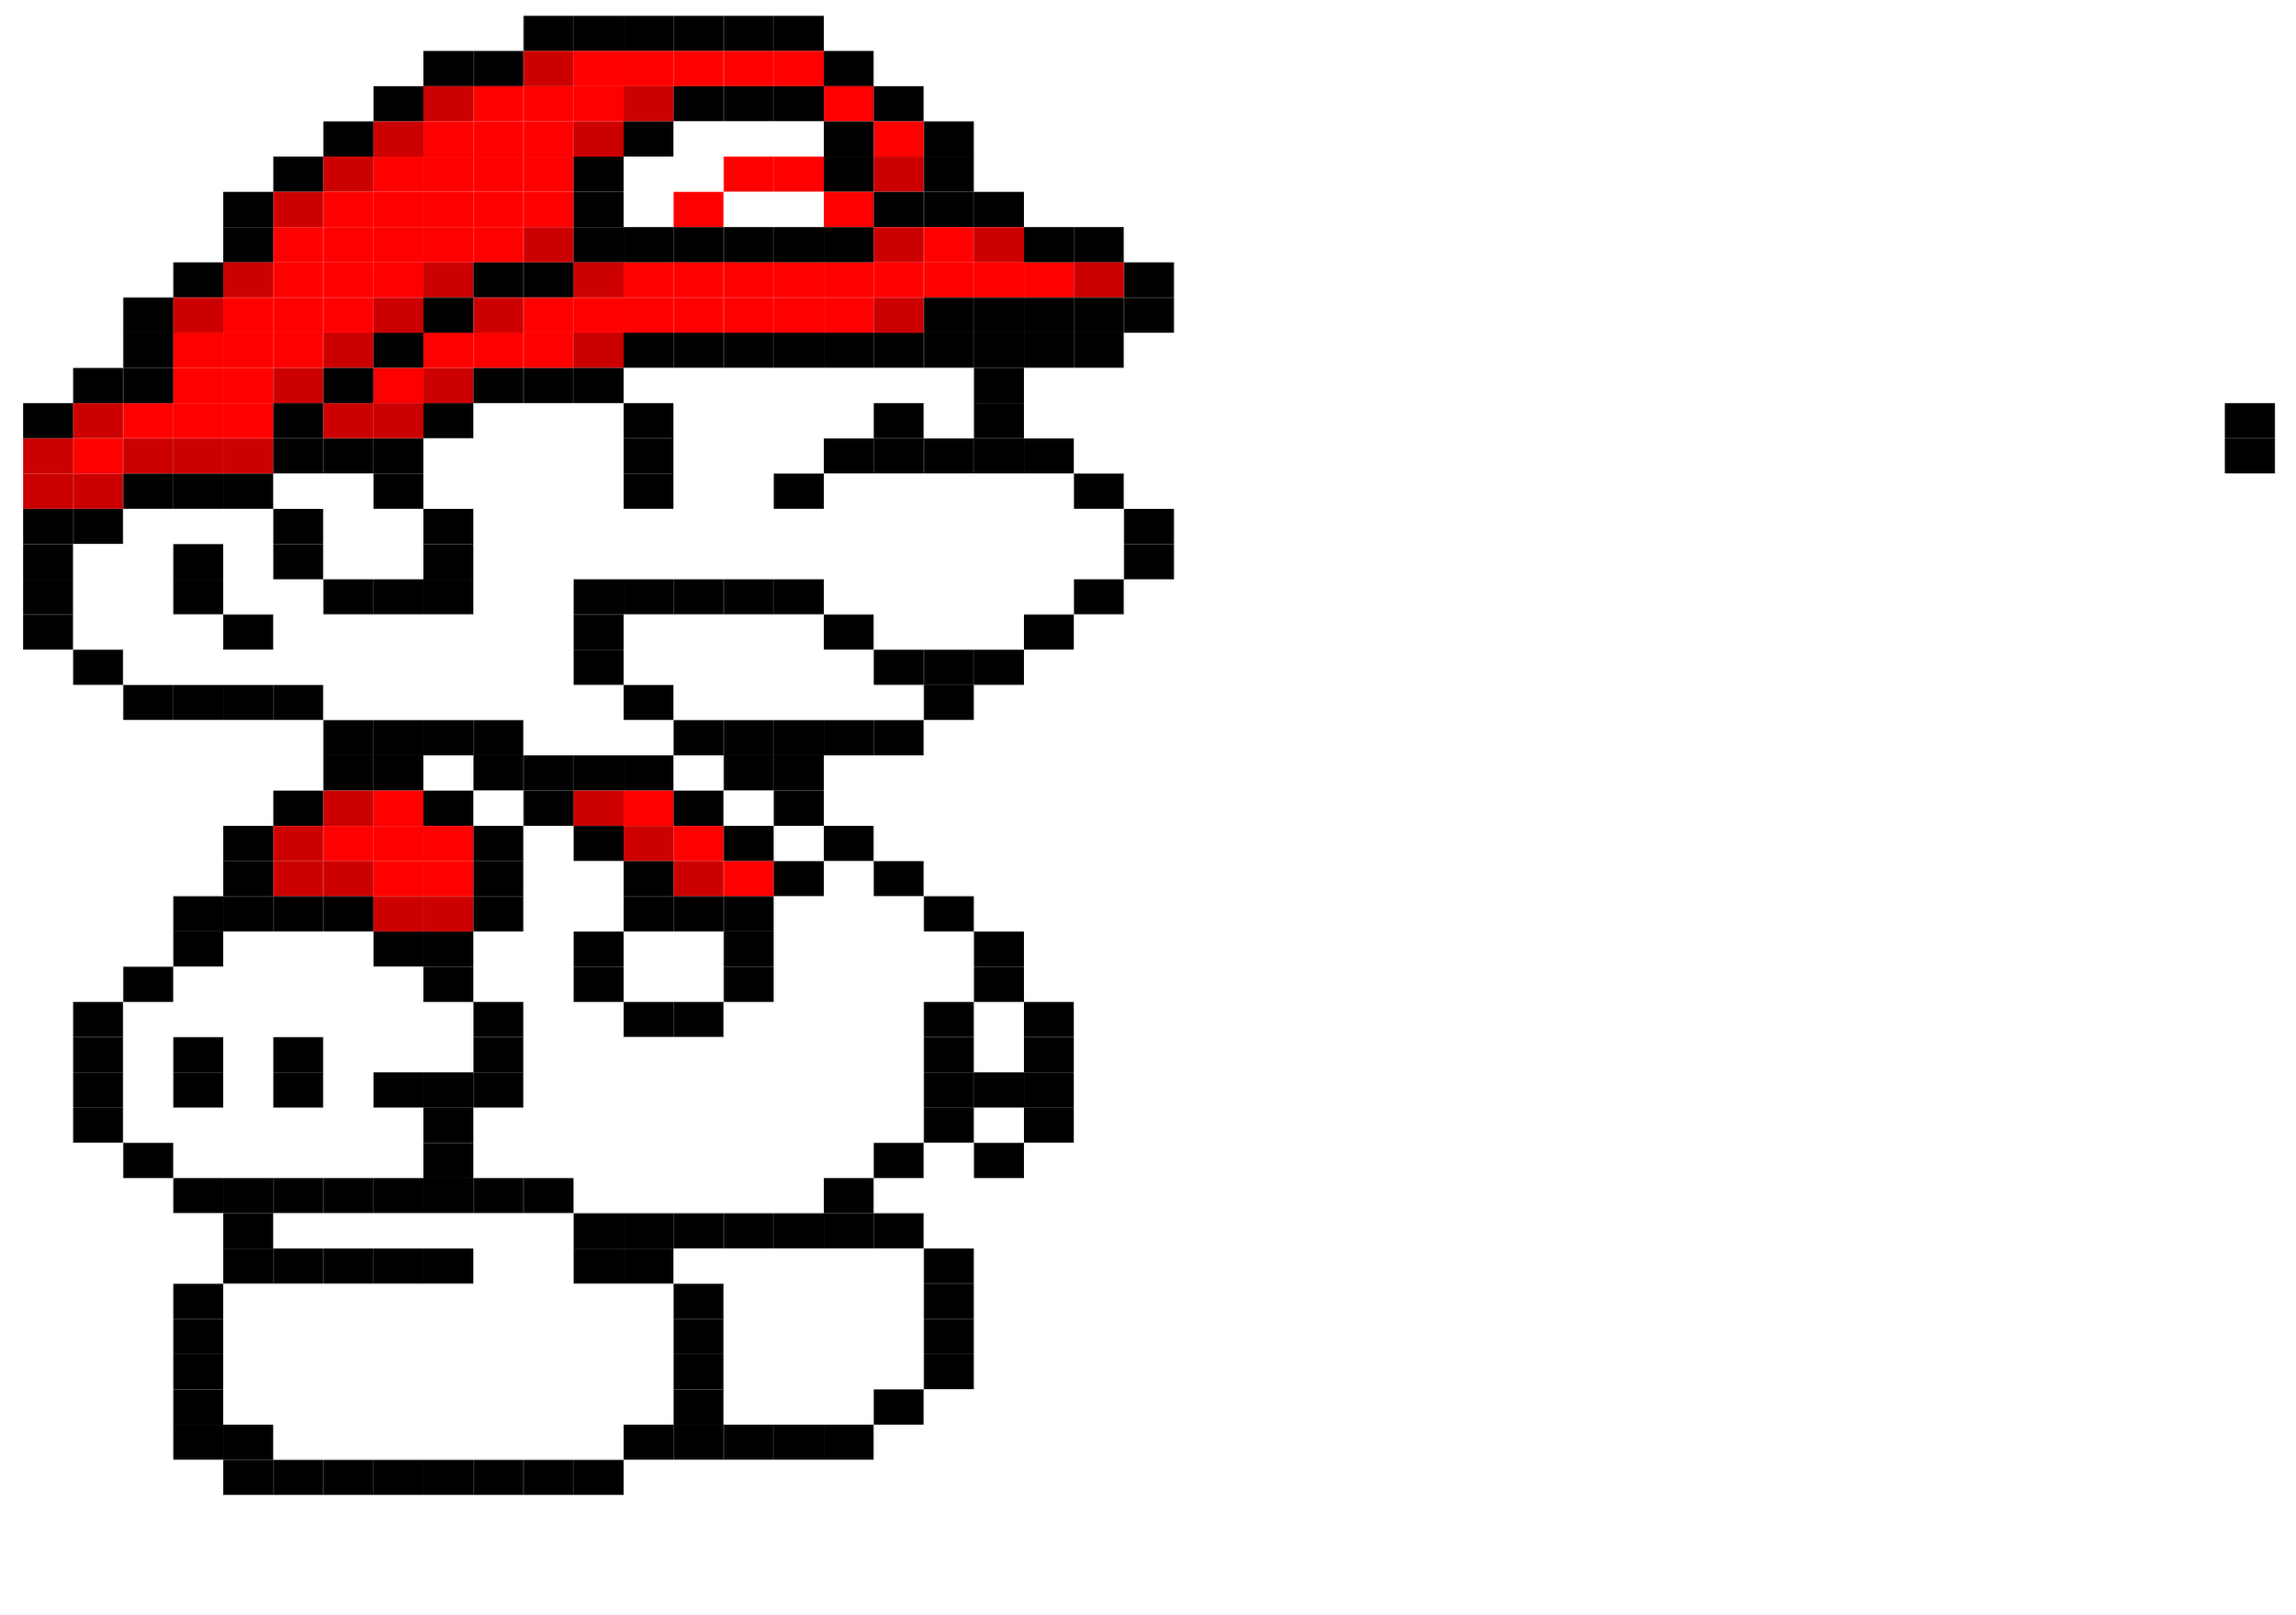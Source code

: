 digraph D {
 node [shape=plaintext]
 some_node [
 label=<
 <table ALIGN="CENTER" border="0" cellborder="0" cellspacing="0">

<tr>
<td bgcolor="white">     </td><td bgcolor="white">     </td><td bgcolor="white">     </td><td bgcolor="white">     </td><td bgcolor="white">     </td><td bgcolor="white">     </td><td bgcolor="white">     </td><td bgcolor="white">     </td><td bgcolor="white">     </td><td bgcolor="white">     </td><td bgcolor="#000000">     </td><td bgcolor="#000000">     </td><td bgcolor="#000000">     </td><td bgcolor="#000000">     </td><td bgcolor="#000000">     </td><td bgcolor="#000000">     </td><td bgcolor="white">     </td><td bgcolor="white">     </td><td bgcolor="white">     </td><td bgcolor="white">     </td><td bgcolor="white">     </td><td bgcolor="white">     </td><td bgcolor="white">     </td><td bgcolor="white">     </td><td bgcolor="white">     </td><td bgcolor="white">     </td><td bgcolor="white">     </td><td bgcolor="white">     </td><td bgcolor="white">     </td><td bgcolor="white">     </td><td bgcolor="white">     </td><td bgcolor="white">     </td><td bgcolor="white">     </td><td bgcolor="white">     </td><td bgcolor="white">     </td><td bgcolor="white">     </td><td bgcolor="white">     </td><td bgcolor="white">     </td><td bgcolor="white">     </td><td bgcolor="white">     </td><td bgcolor="white">     </td><td bgcolor="white">     </td><td bgcolor="white">     </td><td bgcolor="white">     </td><td bgcolor="white">     </td></tr>
<tr>
<td bgcolor="white">     </td><td bgcolor="white">     </td><td bgcolor="white">     </td><td bgcolor="white">     </td><td bgcolor="white">     </td><td bgcolor="white">     </td><td bgcolor="white">     </td><td bgcolor="white">     </td><td bgcolor="#000000">     </td><td bgcolor="#000000">     </td><td bgcolor="#CC0000">     </td><td bgcolor="#FF0000">     </td><td bgcolor="#FF0000">     </td><td bgcolor="#FF0000">     </td><td bgcolor="#FF0000">     </td><td bgcolor="#FF0000">     </td><td bgcolor="#000000">     </td><td bgcolor="white">     </td><td bgcolor="white">     </td><td bgcolor="white">     </td><td bgcolor="white">     </td><td bgcolor="white">     </td><td bgcolor="white">     </td><td bgcolor="white">     </td><td bgcolor="white">     </td><td bgcolor="white">     </td><td bgcolor="white">     </td><td bgcolor="white">     </td><td bgcolor="white">     </td><td bgcolor="white">     </td><td bgcolor="white">     </td><td bgcolor="white">     </td><td bgcolor="white">     </td><td bgcolor="white">     </td><td bgcolor="white">     </td><td bgcolor="white">     </td><td bgcolor="white">     </td><td bgcolor="white">     </td><td bgcolor="white">     </td><td bgcolor="white">     </td><td bgcolor="white">     </td><td bgcolor="white">     </td><td bgcolor="white">     </td><td bgcolor="white">     </td><td bgcolor="white">     </td></tr>
<tr>
<td bgcolor="white">     </td><td bgcolor="white">     </td><td bgcolor="white">     </td><td bgcolor="white">     </td><td bgcolor="white">     </td><td bgcolor="white">     </td><td bgcolor="white">     </td><td bgcolor="#000000">     </td><td bgcolor="#CC0000">     </td><td bgcolor="#FF0000">     </td><td bgcolor="#FF0000">     </td><td bgcolor="#FF0000">     </td><td bgcolor="#CC0000">     </td><td bgcolor="#000000">     </td><td bgcolor="#000000">     </td><td bgcolor="#000000">     </td><td bgcolor="#FF0000">     </td><td bgcolor="#000000">     </td><td bgcolor="white">     </td><td bgcolor="white">     </td><td bgcolor="white">     </td><td bgcolor="white">     </td><td bgcolor="white">     </td><td bgcolor="white">     </td><td bgcolor="white">     </td><td bgcolor="white">     </td><td bgcolor="white">     </td><td bgcolor="white">     </td><td bgcolor="white">     </td><td bgcolor="white">     </td><td bgcolor="white">     </td><td bgcolor="white">     </td><td bgcolor="white">     </td><td bgcolor="white">     </td><td bgcolor="white">     </td><td bgcolor="white">     </td><td bgcolor="white">     </td><td bgcolor="white">     </td><td bgcolor="white">     </td><td bgcolor="white">     </td><td bgcolor="white">     </td><td bgcolor="white">     </td><td bgcolor="white">     </td><td bgcolor="white">     </td><td bgcolor="white">     </td></tr>
<tr>
<td bgcolor="white">     </td><td bgcolor="white">     </td><td bgcolor="white">     </td><td bgcolor="white">     </td><td bgcolor="white">     </td><td bgcolor="white">     </td><td bgcolor="#000000">     </td><td bgcolor="#CC0000">     </td><td bgcolor="#FF0000">     </td><td bgcolor="#FF0000">     </td><td bgcolor="#FF0000">     </td><td bgcolor="#CC0000">     </td><td bgcolor="#000000">     </td><td bgcolor="white">     </td><td bgcolor="white">     </td><td bgcolor="white">     </td><td bgcolor="#000000">     </td><td bgcolor="#FF0000">     </td><td bgcolor="#000000">     </td><td bgcolor="white">     </td><td bgcolor="white">     </td><td bgcolor="white">     </td><td bgcolor="white">     </td><td bgcolor="white">     </td><td bgcolor="white">     </td><td bgcolor="white">     </td><td bgcolor="white">     </td><td bgcolor="white">     </td><td bgcolor="white">     </td><td bgcolor="white">     </td><td bgcolor="white">     </td><td bgcolor="white">     </td><td bgcolor="white">     </td><td bgcolor="white">     </td><td bgcolor="white">     </td><td bgcolor="white">     </td><td bgcolor="white">     </td><td bgcolor="white">     </td><td bgcolor="white">     </td><td bgcolor="white">     </td><td bgcolor="white">     </td><td bgcolor="white">     </td><td bgcolor="white">     </td><td bgcolor="white">     </td><td bgcolor="white">     </td></tr>
<tr>
<td bgcolor="white">     </td><td bgcolor="white">     </td><td bgcolor="white">     </td><td bgcolor="white">     </td><td bgcolor="white">     </td><td bgcolor="#000000">     </td><td bgcolor="#CC0000">     </td><td bgcolor="#FF0000">     </td><td bgcolor="#FF0000">     </td><td bgcolor="#FF0000">     </td><td bgcolor="#FF0000">     </td><td bgcolor="#000000">     </td><td bgcolor="white">     </td><td bgcolor="white">     </td><td bgcolor="#FF0000">     </td><td bgcolor="#FF0000">     </td><td bgcolor="#000000">     </td><td bgcolor="#CC0000">     </td><td bgcolor="#000000">     </td><td bgcolor="white">     </td><td bgcolor="white">     </td><td bgcolor="white">     </td><td bgcolor="white">     </td><td bgcolor="white">     </td><td bgcolor="white">     </td><td bgcolor="white">     </td><td bgcolor="white">     </td><td bgcolor="white">     </td><td bgcolor="white">     </td><td bgcolor="white">     </td><td bgcolor="white">     </td><td bgcolor="white">     </td><td bgcolor="white">     </td><td bgcolor="white">     </td><td bgcolor="white">     </td><td bgcolor="white">     </td><td bgcolor="white">     </td><td bgcolor="white">     </td><td bgcolor="white">     </td><td bgcolor="white">     </td><td bgcolor="white">     </td><td bgcolor="white">     </td><td bgcolor="white">     </td><td bgcolor="white">     </td><td bgcolor="white">     </td></tr>
<tr>
<td bgcolor="white">     </td><td bgcolor="white">     </td><td bgcolor="white">     </td><td bgcolor="white">     </td><td bgcolor="#000000">     </td><td bgcolor="#CC0000">     </td><td bgcolor="#FF0000">     </td><td bgcolor="#FF0000">     </td><td bgcolor="#FF0000">     </td><td bgcolor="#FF0000">     </td><td bgcolor="#FF0000">     </td><td bgcolor="#000000">     </td><td bgcolor="white">     </td><td bgcolor="#FF0000">     </td><td bgcolor="white">     </td><td bgcolor="white">     </td><td bgcolor="#FF0000">     </td><td bgcolor="#000000">     </td><td bgcolor="#000000">     </td><td bgcolor="#000000">     </td><td bgcolor="white">     </td><td bgcolor="white">     </td><td bgcolor="white">     </td><td bgcolor="white">     </td><td bgcolor="white">     </td><td bgcolor="white">     </td><td bgcolor="white">     </td><td bgcolor="white">     </td><td bgcolor="white">     </td><td bgcolor="white">     </td><td bgcolor="white">     </td><td bgcolor="white">     </td><td bgcolor="white">     </td><td bgcolor="white">     </td><td bgcolor="white">     </td><td bgcolor="white">     </td><td bgcolor="white">     </td><td bgcolor="white">     </td><td bgcolor="white">     </td><td bgcolor="white">     </td><td bgcolor="white">     </td><td bgcolor="white">     </td><td bgcolor="white">     </td><td bgcolor="white">     </td><td bgcolor="white">     </td></tr>
<tr>
<td bgcolor="white">     </td><td bgcolor="white">     </td><td bgcolor="white">     </td><td bgcolor="white">     </td><td bgcolor="#000000">     </td><td bgcolor="#FF0000">     </td><td bgcolor="#FF0000">     </td><td bgcolor="#FF0000">     </td><td bgcolor="#FF0000">     </td><td bgcolor="#FF0000">     </td><td bgcolor="#CC0000">     </td><td bgcolor="#000000">     </td><td bgcolor="#000000">     </td><td bgcolor="#000000">     </td><td bgcolor="#000000">     </td><td bgcolor="#000000">     </td><td bgcolor="#000000">     </td><td bgcolor="#CC0000">     </td><td bgcolor="#FF0000">     </td><td bgcolor="#CC0000">     </td><td bgcolor="#000000">     </td><td bgcolor="#000000">     </td><td bgcolor="white">     </td><td bgcolor="white">     </td><td bgcolor="white">     </td><td bgcolor="white">     </td><td bgcolor="white">     </td><td bgcolor="white">     </td><td bgcolor="white">     </td><td bgcolor="white">     </td><td bgcolor="white">     </td><td bgcolor="white">     </td><td bgcolor="white">     </td><td bgcolor="white">     </td><td bgcolor="white">     </td><td bgcolor="white">     </td><td bgcolor="white">     </td><td bgcolor="white">     </td><td bgcolor="white">     </td><td bgcolor="white">     </td><td bgcolor="white">     </td><td bgcolor="white">     </td><td bgcolor="white">     </td><td bgcolor="white">     </td><td bgcolor="white">     </td></tr>
<tr>
<td bgcolor="white">     </td><td bgcolor="white">     </td><td bgcolor="white">     </td><td bgcolor="#000000">     </td><td bgcolor="#CC0000">     </td><td bgcolor="#FF0000">     </td><td bgcolor="#FF0000">     </td><td bgcolor="#FF0000">     </td><td bgcolor="#CC0000">     </td><td bgcolor="#000000">     </td><td bgcolor="#000000">     </td><td bgcolor="#CC0000">     </td><td bgcolor="#FF0000">     </td><td bgcolor="#FF0000">     </td><td bgcolor="#FF0000">     </td><td bgcolor="#FF0000">     </td><td bgcolor="#FF0000">     </td><td bgcolor="#FF0000">     </td><td bgcolor="#FF0000">     </td><td bgcolor="#FF0000">     </td><td bgcolor="#FF0000">     </td><td bgcolor="#CC0000">     </td><td bgcolor="#000000">     </td><td bgcolor="white">     </td><td bgcolor="white">     </td><td bgcolor="white">     </td><td bgcolor="white">     </td><td bgcolor="white">     </td><td bgcolor="white">     </td><td bgcolor="white">     </td><td bgcolor="white">     </td><td bgcolor="white">     </td><td bgcolor="white">     </td><td bgcolor="white">     </td><td bgcolor="white">     </td><td bgcolor="white">     </td><td bgcolor="white">     </td><td bgcolor="white">     </td><td bgcolor="white">     </td><td bgcolor="white">     </td><td bgcolor="white">     </td><td bgcolor="white">     </td><td bgcolor="white">     </td><td bgcolor="white">     </td><td bgcolor="white">     </td></tr>
<tr>
<td bgcolor="white">     </td><td bgcolor="white">     </td><td bgcolor="#000000">     </td><td bgcolor="#CC0000">     </td><td bgcolor="#FF0000">     </td><td bgcolor="#FF0000">     </td><td bgcolor="#FF0000">     </td><td bgcolor="#CC0000">     </td><td bgcolor="#000000">     </td><td bgcolor="#CC0000">     </td><td bgcolor="#FF0000">     </td><td bgcolor="#FF0000">     </td><td bgcolor="#FF0000">     </td><td bgcolor="#FF0000">     </td><td bgcolor="#FF0000">     </td><td bgcolor="#FF0000">     </td><td bgcolor="#FF0000">     </td><td bgcolor="#CC0000">     </td><td bgcolor="#000000">     </td><td bgcolor="#000000">     </td><td bgcolor="#000000">     </td><td bgcolor="#000000">     </td><td bgcolor="#000000">     </td><td bgcolor="white">     </td><td bgcolor="white">     </td><td bgcolor="white">     </td><td bgcolor="white">     </td><td bgcolor="white">     </td><td bgcolor="white">     </td><td bgcolor="white">     </td><td bgcolor="white">     </td><td bgcolor="white">     </td><td bgcolor="white">     </td><td bgcolor="white">     </td><td bgcolor="white">     </td><td bgcolor="white">     </td><td bgcolor="white">     </td><td bgcolor="white">     </td><td bgcolor="white">     </td><td bgcolor="white">     </td><td bgcolor="white">     </td><td bgcolor="white">     </td><td bgcolor="white">     </td><td bgcolor="white">     </td><td bgcolor="white">     </td></tr>
<tr>
<td bgcolor="white">     </td><td bgcolor="white">     </td><td bgcolor="#000000">     </td><td bgcolor="#FF0000">     </td><td bgcolor="#FF0000">     </td><td bgcolor="#FF0000">     </td><td bgcolor="#CC0000">     </td><td bgcolor="#000000">     </td><td bgcolor="#FF0000">     </td><td bgcolor="#FF0000">     </td><td bgcolor="#FF0000">     </td><td bgcolor="#CC0000">     </td><td bgcolor="#000000">     </td><td bgcolor="#000000">     </td><td bgcolor="#000000">     </td><td bgcolor="#000000">     </td><td bgcolor="#000000">     </td><td bgcolor="#000000">     </td><td bgcolor="#000000">     </td><td bgcolor="#000000">     </td><td bgcolor="#000000">     </td><td bgcolor="#000000">     </td><td bgcolor="white">     </td><td bgcolor="white">     </td><td bgcolor="white">     </td><td bgcolor="white">     </td><td bgcolor="white">     </td><td bgcolor="white">     </td><td bgcolor="white">     </td><td bgcolor="white">     </td><td bgcolor="white">     </td><td bgcolor="white">     </td><td bgcolor="white">     </td><td bgcolor="white">     </td><td bgcolor="white">     </td><td bgcolor="white">     </td><td bgcolor="white">     </td><td bgcolor="white">     </td><td bgcolor="white">     </td><td bgcolor="white">     </td><td bgcolor="white">     </td><td bgcolor="white">     </td><td bgcolor="white">     </td><td bgcolor="white">     </td><td bgcolor="white">     </td></tr>
<tr>
<td bgcolor="white">     </td><td bgcolor="#000000">     </td><td bgcolor="#000000">     </td><td bgcolor="#FF0000">     </td><td bgcolor="#FF0000">     </td><td bgcolor="#CC0000">     </td><td bgcolor="#000000">     </td><td bgcolor="#FF0000">     </td><td bgcolor="#CC0000">     </td><td bgcolor="#000000">     </td><td bgcolor="#000000">     </td><td bgcolor="#000000">     </td><td bgcolor="white">     </td><td bgcolor="white">     </td><td bgcolor="white">     </td><td bgcolor="white">     </td><td bgcolor="white">     </td><td bgcolor="white">     </td><td bgcolor="white">     </td><td bgcolor="#000000">     </td><td bgcolor="white">     </td><td bgcolor="white">     </td><td bgcolor="white">     </td><td bgcolor="white">     </td><td bgcolor="white">     </td><td bgcolor="white">     </td><td bgcolor="white">     </td><td bgcolor="white">     </td><td bgcolor="white">     </td><td bgcolor="white">     </td><td bgcolor="white">     </td><td bgcolor="white">     </td><td bgcolor="white">     </td><td bgcolor="white">     </td><td bgcolor="white">     </td><td bgcolor="white">     </td><td bgcolor="white">     </td><td bgcolor="white">     </td><td bgcolor="white">     </td><td bgcolor="white">     </td><td bgcolor="white">     </td><td bgcolor="white">     </td><td bgcolor="white">     </td><td bgcolor="white">     </td><td bgcolor="white">     </td></tr>
<tr>
<td bgcolor="#000000">     </td><td bgcolor="#CC0000">     </td><td bgcolor="#FF0000">     </td><td bgcolor="#FF0000">     </td><td bgcolor="#FF0000">     </td><td bgcolor="#000000">     </td><td bgcolor="#CC0000">     </td><td bgcolor="#CC0000">     </td><td bgcolor="#000000">     </td><td bgcolor="white">     </td><td bgcolor="white">     </td><td bgcolor="white">     </td><td bgcolor="#000000">     </td><td bgcolor="white">     </td><td bgcolor="white">     </td><td bgcolor="white">     </td><td bgcolor="white">     </td><td bgcolor="#000000">     </td><td bgcolor="white">     </td><td bgcolor="#000000">     </td><td bgcolor="white">     </td><td bgcolor="white">     </td><td bgcolor="white">     </td><td bgcolor="white">     </td><td bgcolor="white">     </td><td bgcolor="white">     </td><td bgcolor="white">     </td><td bgcolor="white">     </td><td bgcolor="white">     </td><td bgcolor="white">     </td><td bgcolor="white">     </td><td bgcolor="white">     </td><td bgcolor="white">     </td><td bgcolor="white">     </td><td bgcolor="white">     </td><td bgcolor="white">     </td><td bgcolor="white">     </td><td bgcolor="white">     </td><td bgcolor="white">     </td><td bgcolor="white">     </td><td bgcolor="white">     </td><td bgcolor="white">     </td><td bgcolor="white">     </td><td bgcolor="white">     </td><td bgcolor="#000000">     </td></tr>
<tr>
<td bgcolor="#CC0000">     </td><td bgcolor="#FF0000">     </td><td bgcolor="#CC0000">     </td><td bgcolor="#CC0000">     </td><td bgcolor="#CC0000">     </td><td bgcolor="#000000">     </td><td bgcolor="#000000">     </td><td bgcolor="#000000">     </td><td bgcolor="white">     </td><td bgcolor="white">     </td><td bgcolor="white">     </td><td bgcolor="white">     </td><td bgcolor="#000000">     </td><td bgcolor="white">     </td><td bgcolor="white">     </td><td bgcolor="white">     </td><td bgcolor="#000000">     </td><td bgcolor="#000000">     </td><td bgcolor="#000000">     </td><td bgcolor="#000000">     </td><td bgcolor="#000000">     </td><td bgcolor="white">     </td><td bgcolor="white">     </td><td bgcolor="white">     </td><td bgcolor="white">     </td><td bgcolor="white">     </td><td bgcolor="white">     </td><td bgcolor="white">     </td><td bgcolor="white">     </td><td bgcolor="white">     </td><td bgcolor="white">     </td><td bgcolor="white">     </td><td bgcolor="white">     </td><td bgcolor="white">     </td><td bgcolor="white">     </td><td bgcolor="white">     </td><td bgcolor="white">     </td><td bgcolor="white">     </td><td bgcolor="white">     </td><td bgcolor="white">     </td><td bgcolor="white">     </td><td bgcolor="white">     </td><td bgcolor="white">     </td><td bgcolor="white">     </td><td bgcolor="#000000">     </td></tr>
<tr>
<td bgcolor="#CC0000">     </td><td bgcolor="#CC0000">     </td><td bgcolor="#000000">     </td><td bgcolor="#000000">     </td><td bgcolor="#000000">     </td><td bgcolor="white">     </td><td bgcolor="white">     </td><td bgcolor="#000000">     </td><td bgcolor="white">     </td><td bgcolor="white">     </td><td bgcolor="white">     </td><td bgcolor="white">     </td><td bgcolor="#000000">     </td><td bgcolor="white">     </td><td bgcolor="white">     </td><td bgcolor="#000000">     </td><td bgcolor="white">     </td><td bgcolor="white">     </td><td bgcolor="white">     </td><td bgcolor="white">     </td><td bgcolor="white">     </td><td bgcolor="#000000">     </td><td bgcolor="white">     </td><td bgcolor="white">     </td><td bgcolor="white">     </td><td bgcolor="white">     </td><td bgcolor="white">     </td><td bgcolor="white">     </td><td bgcolor="white">     </td><td bgcolor="white">     </td><td bgcolor="white">     </td><td bgcolor="white">     </td><td bgcolor="white">     </td><td bgcolor="white">     </td><td bgcolor="white">     </td><td bgcolor="white">     </td><td bgcolor="white">     </td><td bgcolor="white">     </td><td bgcolor="white">     </td><td bgcolor="white">     </td><td bgcolor="white">     </td><td bgcolor="white">     </td><td bgcolor="white">     </td><td bgcolor="white">     </td><td bgcolor="white">     </td></tr>
<tr>
<td bgcolor="#000000">     </td><td bgcolor="#000000">     </td><td bgcolor="white">     </td><td bgcolor="white">     </td><td bgcolor="white">     </td><td bgcolor="#000000">     </td><td bgcolor="white">     </td><td bgcolor="white">     </td><td bgcolor="#000000">     </td><td bgcolor="white">     </td><td bgcolor="white">     </td><td bgcolor="white">     </td><td bgcolor="white">     </td><td bgcolor="white">     </td><td bgcolor="white">     </td><td bgcolor="white">     </td><td bgcolor="white">     </td><td bgcolor="white">     </td><td bgcolor="white">     </td><td bgcolor="white">     </td><td bgcolor="white">     </td><td bgcolor="white">     </td><td bgcolor="#000000">     </td><td bgcolor="white">     </td><td bgcolor="white">     </td><td bgcolor="white">     </td><td bgcolor="white">     </td><td bgcolor="white">     </td><td bgcolor="white">     </td><td bgcolor="white">     </td><td bgcolor="white">     </td><td bgcolor="white">     </td><td bgcolor="white">     </td><td bgcolor="white">     </td><td bgcolor="white">     </td><td bgcolor="white">     </td><td bgcolor="white">     </td><td bgcolor="white">     </td><td bgcolor="white">     </td><td bgcolor="white">     </td><td bgcolor="white">     </td><td bgcolor="white">     </td><td bgcolor="white">     </td><td bgcolor="white">     </td><td bgcolor="white">     </td></tr>
<tr>
<td bgcolor="#000000">     </td><td bgcolor="white">     </td><td bgcolor="white">     </td><td bgcolor="#000000">     </td><td bgcolor="white">     </td><td bgcolor="#000000">     </td><td bgcolor="white">     </td><td bgcolor="white">     </td><td bgcolor="#000000">     </td><td bgcolor="white">     </td><td bgcolor="white">     </td><td bgcolor="white">     </td><td bgcolor="white">     </td><td bgcolor="white">     </td><td bgcolor="white">     </td><td bgcolor="white">     </td><td bgcolor="white">     </td><td bgcolor="white">     </td><td bgcolor="white">     </td><td bgcolor="white">     </td><td bgcolor="white">     </td><td bgcolor="white">     </td><td bgcolor="#000000">     </td><td bgcolor="white">     </td><td bgcolor="white">     </td><td bgcolor="white">     </td><td bgcolor="white">     </td><td bgcolor="white">     </td><td bgcolor="white">     </td><td bgcolor="white">     </td><td bgcolor="white">     </td><td bgcolor="white">     </td><td bgcolor="white">     </td><td bgcolor="white">     </td><td bgcolor="white">     </td><td bgcolor="white">     </td><td bgcolor="white">     </td><td bgcolor="white">     </td><td bgcolor="white">     </td><td bgcolor="white">     </td><td bgcolor="white">     </td><td bgcolor="white">     </td><td bgcolor="white">     </td><td bgcolor="white">     </td><td bgcolor="white">     </td></tr>
<tr>
<td bgcolor="#000000">     </td><td bgcolor="white">     </td><td bgcolor="white">     </td><td bgcolor="#000000">     </td><td bgcolor="white">     </td><td bgcolor="white">     </td><td bgcolor="#000000">     </td><td bgcolor="#000000">     </td><td bgcolor="#000000">     </td><td bgcolor="white">     </td><td bgcolor="white">     </td><td bgcolor="#000000">     </td><td bgcolor="#000000">     </td><td bgcolor="#000000">     </td><td bgcolor="#000000">     </td><td bgcolor="#000000">     </td><td bgcolor="white">     </td><td bgcolor="white">     </td><td bgcolor="white">     </td><td bgcolor="white">     </td><td bgcolor="white">     </td><td bgcolor="#000000">     </td><td bgcolor="white">     </td><td bgcolor="white">     </td><td bgcolor="white">     </td><td bgcolor="white">     </td><td bgcolor="white">     </td><td bgcolor="white">     </td><td bgcolor="white">     </td><td bgcolor="white">     </td><td bgcolor="white">     </td><td bgcolor="white">     </td><td bgcolor="white">     </td><td bgcolor="white">     </td><td bgcolor="white">     </td><td bgcolor="white">     </td><td bgcolor="white">     </td><td bgcolor="white">     </td><td bgcolor="white">     </td><td bgcolor="white">     </td><td bgcolor="white">     </td><td bgcolor="white">     </td><td bgcolor="white">     </td><td bgcolor="white">     </td><td bgcolor="white">     </td></tr>
<tr>
<td bgcolor="#000000">     </td><td bgcolor="white">     </td><td bgcolor="white">     </td><td bgcolor="white">     </td><td bgcolor="#000000">     </td><td bgcolor="white">     </td><td bgcolor="white">     </td><td bgcolor="white">     </td><td bgcolor="white">     </td><td bgcolor="white">     </td><td bgcolor="white">     </td><td bgcolor="#000000">     </td><td bgcolor="white">     </td><td bgcolor="white">     </td><td bgcolor="white">     </td><td bgcolor="white">     </td><td bgcolor="#000000">     </td><td bgcolor="white">     </td><td bgcolor="white">     </td><td bgcolor="white">     </td><td bgcolor="#000000">     </td><td bgcolor="white">     </td><td bgcolor="white">     </td><td bgcolor="white">     </td><td bgcolor="white">     </td><td bgcolor="white">     </td><td bgcolor="white">     </td><td bgcolor="white">     </td><td bgcolor="white">     </td><td bgcolor="white">     </td><td bgcolor="white">     </td><td bgcolor="white">     </td><td bgcolor="white">     </td><td bgcolor="white">     </td><td bgcolor="white">     </td><td bgcolor="white">     </td><td bgcolor="white">     </td><td bgcolor="white">     </td><td bgcolor="white">     </td><td bgcolor="white">     </td><td bgcolor="white">     </td><td bgcolor="white">     </td><td bgcolor="white">     </td><td bgcolor="white">     </td><td bgcolor="white">     </td></tr>
<tr>
<td bgcolor="white">     </td><td bgcolor="#000000">     </td><td bgcolor="white">     </td><td bgcolor="white">     </td><td bgcolor="white">     </td><td bgcolor="white">     </td><td bgcolor="white">     </td><td bgcolor="white">     </td><td bgcolor="white">     </td><td bgcolor="white">     </td><td bgcolor="white">     </td><td bgcolor="#000000">     </td><td bgcolor="white">     </td><td bgcolor="white">     </td><td bgcolor="white">     </td><td bgcolor="white">     </td><td bgcolor="white">     </td><td bgcolor="#000000">     </td><td bgcolor="#000000">     </td><td bgcolor="#000000">     </td><td bgcolor="white">     </td><td bgcolor="white">     </td><td bgcolor="white">     </td><td bgcolor="white">     </td><td bgcolor="white">     </td><td bgcolor="white">     </td><td bgcolor="white">     </td><td bgcolor="white">     </td><td bgcolor="white">     </td><td bgcolor="white">     </td><td bgcolor="white">     </td><td bgcolor="white">     </td><td bgcolor="white">     </td><td bgcolor="white">     </td><td bgcolor="white">     </td><td bgcolor="white">     </td><td bgcolor="white">     </td><td bgcolor="white">     </td><td bgcolor="white">     </td><td bgcolor="white">     </td><td bgcolor="white">     </td><td bgcolor="white">     </td><td bgcolor="white">     </td><td bgcolor="white">     </td><td bgcolor="white">     </td></tr>
<tr>
<td bgcolor="white">     </td><td bgcolor="white">     </td><td bgcolor="#000000">     </td><td bgcolor="#000000">     </td><td bgcolor="#000000">     </td><td bgcolor="#000000">     </td><td bgcolor="white">     </td><td bgcolor="white">     </td><td bgcolor="white">     </td><td bgcolor="white">     </td><td bgcolor="white">     </td><td bgcolor="white">     </td><td bgcolor="#000000">     </td><td bgcolor="white">     </td><td bgcolor="white">     </td><td bgcolor="white">     </td><td bgcolor="white">     </td><td bgcolor="white">     </td><td bgcolor="#000000">     </td><td bgcolor="white">     </td><td bgcolor="white">     </td><td bgcolor="white">     </td><td bgcolor="white">     </td><td bgcolor="white">     </td><td bgcolor="white">     </td><td bgcolor="white">     </td><td bgcolor="white">     </td><td bgcolor="white">     </td><td bgcolor="white">     </td><td bgcolor="white">     </td><td bgcolor="white">     </td><td bgcolor="white">     </td><td bgcolor="white">     </td><td bgcolor="white">     </td><td bgcolor="white">     </td><td bgcolor="white">     </td><td bgcolor="white">     </td><td bgcolor="white">     </td><td bgcolor="white">     </td><td bgcolor="white">     </td><td bgcolor="white">     </td><td bgcolor="white">     </td><td bgcolor="white">     </td><td bgcolor="white">     </td><td bgcolor="white">     </td></tr>
<tr>
<td bgcolor="white">     </td><td bgcolor="white">     </td><td bgcolor="white">     </td><td bgcolor="white">     </td><td bgcolor="white">     </td><td bgcolor="white">     </td><td bgcolor="#000000">     </td><td bgcolor="#000000">     </td><td bgcolor="#000000">     </td><td bgcolor="#000000">     </td><td bgcolor="white">     </td><td bgcolor="white">     </td><td bgcolor="white">     </td><td bgcolor="#000000">     </td><td bgcolor="#000000">     </td><td bgcolor="#000000">     </td><td bgcolor="#000000">     </td><td bgcolor="#000000">     </td><td bgcolor="white">     </td><td bgcolor="white">     </td><td bgcolor="white">     </td><td bgcolor="white">     </td><td bgcolor="white">     </td><td bgcolor="white">     </td><td bgcolor="white">     </td><td bgcolor="white">     </td><td bgcolor="white">     </td><td bgcolor="white">     </td><td bgcolor="white">     </td><td bgcolor="white">     </td><td bgcolor="white">     </td><td bgcolor="white">     </td><td bgcolor="white">     </td><td bgcolor="white">     </td><td bgcolor="white">     </td><td bgcolor="white">     </td><td bgcolor="white">     </td><td bgcolor="white">     </td><td bgcolor="white">     </td><td bgcolor="white">     </td><td bgcolor="white">     </td><td bgcolor="white">     </td><td bgcolor="white">     </td><td bgcolor="white">     </td><td bgcolor="white">     </td></tr>
<tr>
<td bgcolor="white">     </td><td bgcolor="white">     </td><td bgcolor="white">     </td><td bgcolor="white">     </td><td bgcolor="white">     </td><td bgcolor="white">     </td><td bgcolor="#000000">     </td><td bgcolor="#000000">     </td><td bgcolor="white">     </td><td bgcolor="#000000">     </td><td bgcolor="#000000">     </td><td bgcolor="#000000">     </td><td bgcolor="#000000">     </td><td bgcolor="white">     </td><td bgcolor="#000000">     </td><td bgcolor="#000000">     </td><td bgcolor="white">     </td><td bgcolor="white">     </td><td bgcolor="white">     </td><td bgcolor="white">     </td><td bgcolor="white">     </td><td bgcolor="white">     </td><td bgcolor="white">     </td><td bgcolor="white">     </td><td bgcolor="white">     </td><td bgcolor="white">     </td><td bgcolor="white">     </td><td bgcolor="white">     </td><td bgcolor="white">     </td><td bgcolor="white">     </td><td bgcolor="white">     </td><td bgcolor="white">     </td><td bgcolor="white">     </td><td bgcolor="white">     </td><td bgcolor="white">     </td><td bgcolor="white">     </td><td bgcolor="white">     </td><td bgcolor="white">     </td><td bgcolor="white">     </td><td bgcolor="white">     </td><td bgcolor="white">     </td><td bgcolor="white">     </td><td bgcolor="white">     </td><td bgcolor="white">     </td><td bgcolor="white">     </td></tr>
<tr>
<td bgcolor="white">     </td><td bgcolor="white">     </td><td bgcolor="white">     </td><td bgcolor="white">     </td><td bgcolor="white">     </td><td bgcolor="#000000">     </td><td bgcolor="#CC0000">     </td><td bgcolor="#FF0000">     </td><td bgcolor="#000000">     </td><td bgcolor="white">     </td><td bgcolor="#000000">     </td><td bgcolor="#CC0000">     </td><td bgcolor="#FF0000">     </td><td bgcolor="#000000">     </td><td bgcolor="white">     </td><td bgcolor="#000000">     </td><td bgcolor="white">     </td><td bgcolor="white">     </td><td bgcolor="white">     </td><td bgcolor="white">     </td><td bgcolor="white">     </td><td bgcolor="white">     </td><td bgcolor="white">     </td><td bgcolor="white">     </td><td bgcolor="white">     </td><td bgcolor="white">     </td><td bgcolor="white">     </td><td bgcolor="white">     </td><td bgcolor="white">     </td><td bgcolor="white">     </td><td bgcolor="white">     </td><td bgcolor="white">     </td><td bgcolor="white">     </td><td bgcolor="white">     </td><td bgcolor="white">     </td><td bgcolor="white">     </td><td bgcolor="white">     </td><td bgcolor="white">     </td><td bgcolor="white">     </td><td bgcolor="white">     </td><td bgcolor="white">     </td><td bgcolor="white">     </td><td bgcolor="white">     </td><td bgcolor="white">     </td><td bgcolor="white">     </td></tr>
<tr>
<td bgcolor="white">     </td><td bgcolor="white">     </td><td bgcolor="white">     </td><td bgcolor="white">     </td><td bgcolor="#000000">     </td><td bgcolor="#CC0000">     </td><td bgcolor="#FF0000">     </td><td bgcolor="#FF0000">     </td><td bgcolor="#FF0000">     </td><td bgcolor="#000000">     </td><td bgcolor="white">     </td><td bgcolor="#000000">     </td><td bgcolor="#CC0000">     </td><td bgcolor="#FF0000">     </td><td bgcolor="#000000">     </td><td bgcolor="white">     </td><td bgcolor="#000000">     </td><td bgcolor="white">     </td><td bgcolor="white">     </td><td bgcolor="white">     </td><td bgcolor="white">     </td><td bgcolor="white">     </td><td bgcolor="white">     </td><td bgcolor="white">     </td><td bgcolor="white">     </td><td bgcolor="white">     </td><td bgcolor="white">     </td><td bgcolor="white">     </td><td bgcolor="white">     </td><td bgcolor="white">     </td><td bgcolor="white">     </td><td bgcolor="white">     </td><td bgcolor="white">     </td><td bgcolor="white">     </td><td bgcolor="white">     </td><td bgcolor="white">     </td><td bgcolor="white">     </td><td bgcolor="white">     </td><td bgcolor="white">     </td><td bgcolor="white">     </td><td bgcolor="white">     </td><td bgcolor="white">     </td><td bgcolor="white">     </td><td bgcolor="white">     </td><td bgcolor="white">     </td></tr>
<tr>
<td bgcolor="white">     </td><td bgcolor="white">     </td><td bgcolor="white">     </td><td bgcolor="white">     </td><td bgcolor="#000000">     </td><td bgcolor="#CC0000">     </td><td bgcolor="#CC0000">     </td><td bgcolor="#FF0000">     </td><td bgcolor="#FF0000">     </td><td bgcolor="#000000">     </td><td bgcolor="white">     </td><td bgcolor="white">     </td><td bgcolor="#000000">     </td><td bgcolor="#CC0000">     </td><td bgcolor="#FF0000">     </td><td bgcolor="#000000">     </td><td bgcolor="white">     </td><td bgcolor="#000000">     </td><td bgcolor="white">     </td><td bgcolor="white">     </td><td bgcolor="white">     </td><td bgcolor="white">     </td><td bgcolor="white">     </td><td bgcolor="white">     </td><td bgcolor="white">     </td><td bgcolor="white">     </td><td bgcolor="white">     </td><td bgcolor="white">     </td><td bgcolor="white">     </td><td bgcolor="white">     </td><td bgcolor="white">     </td><td bgcolor="white">     </td><td bgcolor="white">     </td><td bgcolor="white">     </td><td bgcolor="white">     </td><td bgcolor="white">     </td><td bgcolor="white">     </td><td bgcolor="white">     </td><td bgcolor="white">     </td><td bgcolor="white">     </td><td bgcolor="white">     </td><td bgcolor="white">     </td><td bgcolor="white">     </td><td bgcolor="white">     </td><td bgcolor="white">     </td></tr>
<tr>
<td bgcolor="white">     </td><td bgcolor="white">     </td><td bgcolor="white">     </td><td bgcolor="#000000">     </td><td bgcolor="#000000">     </td><td bgcolor="#000000">     </td><td bgcolor="#000000">     </td><td bgcolor="#CC0000">     </td><td bgcolor="#CC0000">     </td><td bgcolor="#000000">     </td><td bgcolor="white">     </td><td bgcolor="white">     </td><td bgcolor="#000000">     </td><td bgcolor="#000000">     </td><td bgcolor="#000000">     </td><td bgcolor="white">     </td><td bgcolor="white">     </td><td bgcolor="white">     </td><td bgcolor="#000000">     </td><td bgcolor="white">     </td><td bgcolor="white">     </td><td bgcolor="white">     </td><td bgcolor="white">     </td><td bgcolor="white">     </td><td bgcolor="white">     </td><td bgcolor="white">     </td><td bgcolor="white">     </td><td bgcolor="white">     </td><td bgcolor="white">     </td><td bgcolor="white">     </td><td bgcolor="white">     </td><td bgcolor="white">     </td><td bgcolor="white">     </td><td bgcolor="white">     </td><td bgcolor="white">     </td><td bgcolor="white">     </td><td bgcolor="white">     </td><td bgcolor="white">     </td><td bgcolor="white">     </td><td bgcolor="white">     </td><td bgcolor="white">     </td><td bgcolor="white">     </td><td bgcolor="white">     </td><td bgcolor="white">     </td><td bgcolor="white">     </td></tr>
<tr>
<td bgcolor="white">     </td><td bgcolor="white">     </td><td bgcolor="white">     </td><td bgcolor="#000000">     </td><td bgcolor="white">     </td><td bgcolor="white">     </td><td bgcolor="white">     </td><td bgcolor="#000000">     </td><td bgcolor="#000000">     </td><td bgcolor="white">     </td><td bgcolor="white">     </td><td bgcolor="#000000">     </td><td bgcolor="white">     </td><td bgcolor="white">     </td><td bgcolor="#000000">     </td><td bgcolor="white">     </td><td bgcolor="white">     </td><td bgcolor="white">     </td><td bgcolor="white">     </td><td bgcolor="#000000">     </td><td bgcolor="white">     </td><td bgcolor="white">     </td><td bgcolor="white">     </td><td bgcolor="white">     </td><td bgcolor="white">     </td><td bgcolor="white">     </td><td bgcolor="white">     </td><td bgcolor="white">     </td><td bgcolor="white">     </td><td bgcolor="white">     </td><td bgcolor="white">     </td><td bgcolor="white">     </td><td bgcolor="white">     </td><td bgcolor="white">     </td><td bgcolor="white">     </td><td bgcolor="white">     </td><td bgcolor="white">     </td><td bgcolor="white">     </td><td bgcolor="white">     </td><td bgcolor="white">     </td><td bgcolor="white">     </td><td bgcolor="white">     </td><td bgcolor="white">     </td><td bgcolor="white">     </td><td bgcolor="white">     </td></tr>
<tr>
<td bgcolor="white">     </td><td bgcolor="white">     </td><td bgcolor="#000000">     </td><td bgcolor="white">     </td><td bgcolor="white">     </td><td bgcolor="white">     </td><td bgcolor="white">     </td><td bgcolor="white">     </td><td bgcolor="#000000">     </td><td bgcolor="white">     </td><td bgcolor="white">     </td><td bgcolor="#000000">     </td><td bgcolor="white">     </td><td bgcolor="white">     </td><td bgcolor="#000000">     </td><td bgcolor="white">     </td><td bgcolor="white">     </td><td bgcolor="white">     </td><td bgcolor="white">     </td><td bgcolor="#000000">     </td><td bgcolor="white">     </td><td bgcolor="white">     </td><td bgcolor="white">     </td><td bgcolor="white">     </td><td bgcolor="white">     </td><td bgcolor="white">     </td><td bgcolor="white">     </td><td bgcolor="white">     </td><td bgcolor="white">     </td><td bgcolor="white">     </td><td bgcolor="white">     </td><td bgcolor="white">     </td><td bgcolor="white">     </td><td bgcolor="white">     </td><td bgcolor="white">     </td><td bgcolor="white">     </td><td bgcolor="white">     </td><td bgcolor="white">     </td><td bgcolor="white">     </td><td bgcolor="white">     </td><td bgcolor="white">     </td><td bgcolor="white">     </td><td bgcolor="white">     </td><td bgcolor="white">     </td><td bgcolor="white">     </td></tr>
<tr>
<td bgcolor="white">     </td><td bgcolor="#000000">     </td><td bgcolor="white">     </td><td bgcolor="white">     </td><td bgcolor="white">     </td><td bgcolor="white">     </td><td bgcolor="white">     </td><td bgcolor="white">     </td><td bgcolor="white">     </td><td bgcolor="#000000">     </td><td bgcolor="white">     </td><td bgcolor="white">     </td><td bgcolor="#000000">     </td><td bgcolor="#000000">     </td><td bgcolor="white">     </td><td bgcolor="white">     </td><td bgcolor="white">     </td><td bgcolor="white">     </td><td bgcolor="#000000">     </td><td bgcolor="white">     </td><td bgcolor="#000000">     </td><td bgcolor="white">     </td><td bgcolor="white">     </td><td bgcolor="white">     </td><td bgcolor="white">     </td><td bgcolor="white">     </td><td bgcolor="white">     </td><td bgcolor="white">     </td><td bgcolor="white">     </td><td bgcolor="white">     </td><td bgcolor="white">     </td><td bgcolor="white">     </td><td bgcolor="white">     </td><td bgcolor="white">     </td><td bgcolor="white">     </td><td bgcolor="white">     </td><td bgcolor="white">     </td><td bgcolor="white">     </td><td bgcolor="white">     </td><td bgcolor="white">     </td><td bgcolor="white">     </td><td bgcolor="white">     </td><td bgcolor="white">     </td><td bgcolor="white">     </td><td bgcolor="white">     </td></tr>
<tr>
<td bgcolor="white">     </td><td bgcolor="#000000">     </td><td bgcolor="white">     </td><td bgcolor="#000000">     </td><td bgcolor="white">     </td><td bgcolor="#000000">     </td><td bgcolor="white">     </td><td bgcolor="white">     </td><td bgcolor="white">     </td><td bgcolor="#000000">     </td><td bgcolor="white">     </td><td bgcolor="white">     </td><td bgcolor="white">     </td><td bgcolor="white">     </td><td bgcolor="white">     </td><td bgcolor="white">     </td><td bgcolor="white">     </td><td bgcolor="white">     </td><td bgcolor="#000000">     </td><td bgcolor="white">     </td><td bgcolor="#000000">     </td><td bgcolor="white">     </td><td bgcolor="white">     </td><td bgcolor="white">     </td><td bgcolor="white">     </td><td bgcolor="white">     </td><td bgcolor="white">     </td><td bgcolor="white">     </td><td bgcolor="white">     </td><td bgcolor="white">     </td><td bgcolor="white">     </td><td bgcolor="white">     </td><td bgcolor="white">     </td><td bgcolor="white">     </td><td bgcolor="white">     </td><td bgcolor="white">     </td><td bgcolor="white">     </td><td bgcolor="white">     </td><td bgcolor="white">     </td><td bgcolor="white">     </td><td bgcolor="white">     </td><td bgcolor="white">     </td><td bgcolor="white">     </td><td bgcolor="white">     </td><td bgcolor="white">     </td></tr>
<tr>
<td bgcolor="white">     </td><td bgcolor="#000000">     </td><td bgcolor="white">     </td><td bgcolor="#000000">     </td><td bgcolor="white">     </td><td bgcolor="#000000">     </td><td bgcolor="white">     </td><td bgcolor="#000000">     </td><td bgcolor="#000000">     </td><td bgcolor="#000000">     </td><td bgcolor="white">     </td><td bgcolor="white">     </td><td bgcolor="white">     </td><td bgcolor="white">     </td><td bgcolor="white">     </td><td bgcolor="white">     </td><td bgcolor="white">     </td><td bgcolor="white">     </td><td bgcolor="#000000">     </td><td bgcolor="#000000">     </td><td bgcolor="#000000">     </td><td bgcolor="white">     </td><td bgcolor="white">     </td><td bgcolor="white">     </td><td bgcolor="white">     </td><td bgcolor="white">     </td><td bgcolor="white">     </td><td bgcolor="white">     </td><td bgcolor="white">     </td><td bgcolor="white">     </td><td bgcolor="white">     </td><td bgcolor="white">     </td><td bgcolor="white">     </td><td bgcolor="white">     </td><td bgcolor="white">     </td><td bgcolor="white">     </td><td bgcolor="white">     </td><td bgcolor="white">     </td><td bgcolor="white">     </td><td bgcolor="white">     </td><td bgcolor="white">     </td><td bgcolor="white">     </td><td bgcolor="white">     </td><td bgcolor="white">     </td><td bgcolor="white">     </td></tr>
<tr>
<td bgcolor="white">     </td><td bgcolor="#000000">     </td><td bgcolor="white">     </td><td bgcolor="white">     </td><td bgcolor="white">     </td><td bgcolor="white">     </td><td bgcolor="white">     </td><td bgcolor="white">     </td><td bgcolor="#000000">     </td><td bgcolor="white">     </td><td bgcolor="white">     </td><td bgcolor="white">     </td><td bgcolor="white">     </td><td bgcolor="white">     </td><td bgcolor="white">     </td><td bgcolor="white">     </td><td bgcolor="white">     </td><td bgcolor="white">     </td><td bgcolor="#000000">     </td><td bgcolor="white">     </td><td bgcolor="#000000">     </td><td bgcolor="white">     </td><td bgcolor="white">     </td><td bgcolor="white">     </td><td bgcolor="white">     </td><td bgcolor="white">     </td><td bgcolor="white">     </td><td bgcolor="white">     </td><td bgcolor="white">     </td><td bgcolor="white">     </td><td bgcolor="white">     </td><td bgcolor="white">     </td><td bgcolor="white">     </td><td bgcolor="white">     </td><td bgcolor="white">     </td><td bgcolor="white">     </td><td bgcolor="white">     </td><td bgcolor="white">     </td><td bgcolor="white">     </td><td bgcolor="white">     </td><td bgcolor="white">     </td><td bgcolor="white">     </td><td bgcolor="white">     </td><td bgcolor="white">     </td><td bgcolor="white">     </td></tr>
<tr>
<td bgcolor="white">     </td><td bgcolor="white">     </td><td bgcolor="#000000">     </td><td bgcolor="white">     </td><td bgcolor="white">     </td><td bgcolor="white">     </td><td bgcolor="white">     </td><td bgcolor="white">     </td><td bgcolor="#000000">     </td><td bgcolor="white">     </td><td bgcolor="white">     </td><td bgcolor="white">     </td><td bgcolor="white">     </td><td bgcolor="white">     </td><td bgcolor="white">     </td><td bgcolor="white">     </td><td bgcolor="white">     </td><td bgcolor="#000000">     </td><td bgcolor="white">     </td><td bgcolor="#000000">     </td><td bgcolor="white">     </td><td bgcolor="white">     </td><td bgcolor="white">     </td><td bgcolor="white">     </td><td bgcolor="white">     </td><td bgcolor="white">     </td><td bgcolor="white">     </td><td bgcolor="white">     </td><td bgcolor="white">     </td><td bgcolor="white">     </td><td bgcolor="white">     </td><td bgcolor="white">     </td><td bgcolor="white">     </td><td bgcolor="white">     </td><td bgcolor="white">     </td><td bgcolor="white">     </td><td bgcolor="white">     </td><td bgcolor="white">     </td><td bgcolor="white">     </td><td bgcolor="white">     </td><td bgcolor="white">     </td><td bgcolor="white">     </td><td bgcolor="white">     </td><td bgcolor="white">     </td><td bgcolor="white">     </td></tr>
<tr>
<td bgcolor="white">     </td><td bgcolor="white">     </td><td bgcolor="white">     </td><td bgcolor="#000000">     </td><td bgcolor="#000000">     </td><td bgcolor="#000000">     </td><td bgcolor="#000000">     </td><td bgcolor="#000000">     </td><td bgcolor="#000000">     </td><td bgcolor="#000000">     </td><td bgcolor="#000000">     </td><td bgcolor="white">     </td><td bgcolor="white">     </td><td bgcolor="white">     </td><td bgcolor="white">     </td><td bgcolor="white">     </td><td bgcolor="#000000">     </td><td bgcolor="white">     </td><td bgcolor="white">     </td><td bgcolor="white">     </td><td bgcolor="white">     </td><td bgcolor="white">     </td><td bgcolor="white">     </td><td bgcolor="white">     </td><td bgcolor="white">     </td><td bgcolor="white">     </td><td bgcolor="white">     </td><td bgcolor="white">     </td><td bgcolor="white">     </td><td bgcolor="white">     </td><td bgcolor="white">     </td><td bgcolor="white">     </td><td bgcolor="white">     </td><td bgcolor="white">     </td><td bgcolor="white">     </td><td bgcolor="white">     </td><td bgcolor="white">     </td><td bgcolor="white">     </td><td bgcolor="white">     </td><td bgcolor="white">     </td><td bgcolor="white">     </td><td bgcolor="white">     </td><td bgcolor="white">     </td><td bgcolor="white">     </td><td bgcolor="white">     </td></tr>
<tr>
<td bgcolor="white">     </td><td bgcolor="white">     </td><td bgcolor="white">     </td><td bgcolor="white">     </td><td bgcolor="#000000">     </td><td bgcolor="white">     </td><td bgcolor="white">     </td><td bgcolor="white">     </td><td bgcolor="white">     </td><td bgcolor="white">     </td><td bgcolor="white">     </td><td bgcolor="#000000">     </td><td bgcolor="#000000">     </td><td bgcolor="#000000">     </td><td bgcolor="#000000">     </td><td bgcolor="#000000">     </td><td bgcolor="#000000">     </td><td bgcolor="#000000">     </td><td bgcolor="white">     </td><td bgcolor="white">     </td><td bgcolor="white">     </td><td bgcolor="white">     </td><td bgcolor="white">     </td><td bgcolor="white">     </td><td bgcolor="white">     </td><td bgcolor="white">     </td><td bgcolor="white">     </td><td bgcolor="white">     </td><td bgcolor="white">     </td><td bgcolor="white">     </td><td bgcolor="white">     </td><td bgcolor="white">     </td><td bgcolor="white">     </td><td bgcolor="white">     </td><td bgcolor="white">     </td><td bgcolor="white">     </td><td bgcolor="white">     </td><td bgcolor="white">     </td><td bgcolor="white">     </td><td bgcolor="white">     </td><td bgcolor="white">     </td><td bgcolor="white">     </td><td bgcolor="white">     </td><td bgcolor="white">     </td><td bgcolor="white">     </td></tr>
<tr>
<td bgcolor="white">     </td><td bgcolor="white">     </td><td bgcolor="white">     </td><td bgcolor="white">     </td><td bgcolor="#000000">     </td><td bgcolor="#000000">     </td><td bgcolor="#000000">     </td><td bgcolor="#000000">     </td><td bgcolor="#000000">     </td><td bgcolor="white">     </td><td bgcolor="white">     </td><td bgcolor="#000000">     </td><td bgcolor="#000000">     </td><td bgcolor="white">     </td><td bgcolor="white">     </td><td bgcolor="white">     </td><td bgcolor="white">     </td><td bgcolor="white">     </td><td bgcolor="#000000">     </td><td bgcolor="white">     </td><td bgcolor="white">     </td><td bgcolor="white">     </td><td bgcolor="white">     </td><td bgcolor="white">     </td><td bgcolor="white">     </td><td bgcolor="white">     </td><td bgcolor="white">     </td><td bgcolor="white">     </td><td bgcolor="white">     </td><td bgcolor="white">     </td><td bgcolor="white">     </td><td bgcolor="white">     </td><td bgcolor="white">     </td><td bgcolor="white">     </td><td bgcolor="white">     </td><td bgcolor="white">     </td><td bgcolor="white">     </td><td bgcolor="white">     </td><td bgcolor="white">     </td><td bgcolor="white">     </td><td bgcolor="white">     </td><td bgcolor="white">     </td><td bgcolor="white">     </td><td bgcolor="white">     </td><td bgcolor="white">     </td></tr>
<tr>
<td bgcolor="white">     </td><td bgcolor="white">     </td><td bgcolor="white">     </td><td bgcolor="#000000">     </td><td bgcolor="white">     </td><td bgcolor="white">     </td><td bgcolor="white">     </td><td bgcolor="white">     </td><td bgcolor="white">     </td><td bgcolor="white">     </td><td bgcolor="white">     </td><td bgcolor="white">     </td><td bgcolor="white">     </td><td bgcolor="#000000">     </td><td bgcolor="white">     </td><td bgcolor="white">     </td><td bgcolor="white">     </td><td bgcolor="white">     </td><td bgcolor="#000000">     </td><td bgcolor="white">     </td><td bgcolor="white">     </td><td bgcolor="white">     </td><td bgcolor="white">     </td><td bgcolor="white">     </td><td bgcolor="white">     </td><td bgcolor="white">     </td><td bgcolor="white">     </td><td bgcolor="white">     </td><td bgcolor="white">     </td><td bgcolor="white">     </td><td bgcolor="white">     </td><td bgcolor="white">     </td><td bgcolor="white">     </td><td bgcolor="white">     </td><td bgcolor="white">     </td><td bgcolor="white">     </td><td bgcolor="white">     </td><td bgcolor="white">     </td><td bgcolor="white">     </td><td bgcolor="white">     </td><td bgcolor="white">     </td><td bgcolor="white">     </td><td bgcolor="white">     </td><td bgcolor="white">     </td><td bgcolor="white">     </td></tr>
<tr>
<td bgcolor="white">     </td><td bgcolor="white">     </td><td bgcolor="white">     </td><td bgcolor="#000000">     </td><td bgcolor="white">     </td><td bgcolor="white">     </td><td bgcolor="white">     </td><td bgcolor="white">     </td><td bgcolor="white">     </td><td bgcolor="white">     </td><td bgcolor="white">     </td><td bgcolor="white">     </td><td bgcolor="white">     </td><td bgcolor="#000000">     </td><td bgcolor="white">     </td><td bgcolor="white">     </td><td bgcolor="white">     </td><td bgcolor="white">     </td><td bgcolor="#000000">     </td><td bgcolor="white">     </td><td bgcolor="white">     </td><td bgcolor="white">     </td><td bgcolor="white">     </td><td bgcolor="white">     </td><td bgcolor="white">     </td><td bgcolor="white">     </td><td bgcolor="white">     </td><td bgcolor="white">     </td><td bgcolor="white">     </td><td bgcolor="white">     </td><td bgcolor="white">     </td><td bgcolor="white">     </td><td bgcolor="white">     </td><td bgcolor="white">     </td><td bgcolor="white">     </td><td bgcolor="white">     </td><td bgcolor="white">     </td><td bgcolor="white">     </td><td bgcolor="white">     </td><td bgcolor="white">     </td><td bgcolor="white">     </td><td bgcolor="white">     </td><td bgcolor="white">     </td><td bgcolor="white">     </td><td bgcolor="white">     </td></tr>
<tr>
<td bgcolor="white">     </td><td bgcolor="white">     </td><td bgcolor="white">     </td><td bgcolor="#000000">     </td><td bgcolor="white">     </td><td bgcolor="white">     </td><td bgcolor="white">     </td><td bgcolor="white">     </td><td bgcolor="white">     </td><td bgcolor="white">     </td><td bgcolor="white">     </td><td bgcolor="white">     </td><td bgcolor="white">     </td><td bgcolor="#000000">     </td><td bgcolor="white">     </td><td bgcolor="white">     </td><td bgcolor="white">     </td><td bgcolor="white">     </td><td bgcolor="#000000">     </td><td bgcolor="white">     </td><td bgcolor="white">     </td><td bgcolor="white">     </td><td bgcolor="white">     </td><td bgcolor="white">     </td><td bgcolor="white">     </td><td bgcolor="white">     </td><td bgcolor="white">     </td><td bgcolor="white">     </td><td bgcolor="white">     </td><td bgcolor="white">     </td><td bgcolor="white">     </td><td bgcolor="white">     </td><td bgcolor="white">     </td><td bgcolor="white">     </td><td bgcolor="white">     </td><td bgcolor="white">     </td><td bgcolor="white">     </td><td bgcolor="white">     </td><td bgcolor="white">     </td><td bgcolor="white">     </td><td bgcolor="white">     </td><td bgcolor="white">     </td><td bgcolor="white">     </td><td bgcolor="white">     </td><td bgcolor="white">     </td></tr>
<tr>
<td bgcolor="white">     </td><td bgcolor="white">     </td><td bgcolor="white">     </td><td bgcolor="#000000">     </td><td bgcolor="white">     </td><td bgcolor="white">     </td><td bgcolor="white">     </td><td bgcolor="white">     </td><td bgcolor="white">     </td><td bgcolor="white">     </td><td bgcolor="white">     </td><td bgcolor="white">     </td><td bgcolor="white">     </td><td bgcolor="#000000">     </td><td bgcolor="white">     </td><td bgcolor="white">     </td><td bgcolor="white">     </td><td bgcolor="#000000">     </td><td bgcolor="white">     </td><td bgcolor="white">     </td><td bgcolor="white">     </td><td bgcolor="white">     </td><td bgcolor="white">     </td><td bgcolor="white">     </td><td bgcolor="white">     </td><td bgcolor="white">     </td><td bgcolor="white">     </td><td bgcolor="white">     </td><td bgcolor="white">     </td><td bgcolor="white">     </td><td bgcolor="white">     </td><td bgcolor="white">     </td><td bgcolor="white">     </td><td bgcolor="white">     </td><td bgcolor="white">     </td><td bgcolor="white">     </td><td bgcolor="white">     </td><td bgcolor="white">     </td><td bgcolor="white">     </td><td bgcolor="white">     </td><td bgcolor="white">     </td><td bgcolor="white">     </td><td bgcolor="white">     </td><td bgcolor="white">     </td><td bgcolor="white">     </td></tr>
<tr>
<td bgcolor="white">     </td><td bgcolor="white">     </td><td bgcolor="white">     </td><td bgcolor="#000000">     </td><td bgcolor="#000000">     </td><td bgcolor="white">     </td><td bgcolor="white">     </td><td bgcolor="white">     </td><td bgcolor="white">     </td><td bgcolor="white">     </td><td bgcolor="white">     </td><td bgcolor="white">     </td><td bgcolor="#000000">     </td><td bgcolor="#000000">     </td><td bgcolor="#000000">     </td><td bgcolor="#000000">     </td><td bgcolor="#000000">     </td><td bgcolor="white">     </td><td bgcolor="white">     </td><td bgcolor="white">     </td><td bgcolor="white">     </td><td bgcolor="white">     </td><td bgcolor="white">     </td><td bgcolor="white">     </td><td bgcolor="white">     </td><td bgcolor="white">     </td><td bgcolor="white">     </td><td bgcolor="white">     </td><td bgcolor="white">     </td><td bgcolor="white">     </td><td bgcolor="white">     </td><td bgcolor="white">     </td><td bgcolor="white">     </td><td bgcolor="white">     </td><td bgcolor="white">     </td><td bgcolor="white">     </td><td bgcolor="white">     </td><td bgcolor="white">     </td><td bgcolor="white">     </td><td bgcolor="white">     </td><td bgcolor="white">     </td><td bgcolor="white">     </td><td bgcolor="white">     </td><td bgcolor="white">     </td><td bgcolor="white">     </td></tr>
<tr>
<td bgcolor="white">     </td><td bgcolor="white">     </td><td bgcolor="white">     </td><td bgcolor="white">     </td><td bgcolor="#000000">     </td><td bgcolor="#000000">     </td><td bgcolor="#000000">     </td><td bgcolor="#000000">     </td><td bgcolor="#000000">     </td><td bgcolor="#000000">     </td><td bgcolor="#000000">     </td><td bgcolor="#000000">     </td><td bgcolor="white">     </td><td bgcolor="white">     </td><td bgcolor="white">     </td><td bgcolor="white">     </td><td bgcolor="white">     </td><td bgcolor="white">     </td><td bgcolor="white">     </td><td bgcolor="white">     </td><td bgcolor="white">     </td><td bgcolor="white">     </td><td bgcolor="white">     </td><td bgcolor="white">     </td><td bgcolor="white">     </td><td bgcolor="white">     </td><td bgcolor="white">     </td><td bgcolor="white">     </td><td bgcolor="white">     </td><td bgcolor="white">     </td><td bgcolor="white">     </td><td bgcolor="white">     </td><td bgcolor="white">     </td><td bgcolor="white">     </td><td bgcolor="white">     </td><td bgcolor="white">     </td><td bgcolor="white">     </td><td bgcolor="white">     </td><td bgcolor="white">     </td><td bgcolor="white">     </td><td bgcolor="white">     </td><td bgcolor="white">     </td><td bgcolor="white">     </td><td bgcolor="white">     </td><td bgcolor="white">     </td></tr>
<tr>
<td bgcolor="white">     </td><td bgcolor="white">     </td><td bgcolor="white">     </td><td bgcolor="white">     </td><td bgcolor="white">     </td><td bgcolor="white">     </td><td bgcolor="white">     </td><td bgcolor="white">     </td><td bgcolor="white">     </td><td bgcolor="white">     </td><td bgcolor="white">     </td><td bgcolor="white">     </td><td bgcolor="white">     </td><td bgcolor="white">     </td><td bgcolor="white">     </td><td bgcolor="white">     </td><td bgcolor="white">     </td><td bgcolor="white">     </td><td bgcolor="white">     </td><td bgcolor="white">     </td><td bgcolor="white">     </td><td bgcolor="white">     </td><td bgcolor="white">     </td><td bgcolor="white">     </td><td bgcolor="white">     </td><td bgcolor="white">     </td><td bgcolor="white">     </td><td bgcolor="white">     </td><td bgcolor="white">     </td><td bgcolor="white">     </td><td bgcolor="white">     </td><td bgcolor="white">     </td><td bgcolor="white">     </td><td bgcolor="white">     </td><td bgcolor="white">     </td><td bgcolor="white">     </td><td bgcolor="white">     </td><td bgcolor="white">     </td><td bgcolor="white">     </td><td bgcolor="white">     </td><td bgcolor="white">     </td><td bgcolor="white">     </td><td bgcolor="white">     </td><td bgcolor="white">     </td><td bgcolor="white">     </td></tr>
<tr>
<td bgcolor="white">     </td><td bgcolor="white">     </td><td bgcolor="white">     </td><td bgcolor="white">     </td><td bgcolor="white">     </td><td bgcolor="white">     </td><td bgcolor="white">     </td><td bgcolor="white">     </td><td bgcolor="white">     </td><td bgcolor="white">     </td><td bgcolor="white">     </td><td bgcolor="white">     </td><td bgcolor="white">     </td><td bgcolor="white">     </td><td bgcolor="white">     </td><td bgcolor="white">     </td><td bgcolor="white">     </td><td bgcolor="white">     </td><td bgcolor="white">     </td><td bgcolor="white">     </td><td bgcolor="white">     </td><td bgcolor="white">     </td><td bgcolor="white">     </td><td bgcolor="white">     </td><td bgcolor="white">     </td><td bgcolor="white">     </td><td bgcolor="white">     </td><td bgcolor="white">     </td><td bgcolor="white">     </td><td bgcolor="white">     </td><td bgcolor="white">     </td><td bgcolor="white">     </td><td bgcolor="white">     </td><td bgcolor="white">     </td><td bgcolor="white">     </td><td bgcolor="white">     </td><td bgcolor="white">     </td><td bgcolor="white">     </td><td bgcolor="white">     </td><td bgcolor="white">     </td><td bgcolor="white">     </td><td bgcolor="white">     </td><td bgcolor="white">     </td><td bgcolor="white">     </td><td bgcolor="white">     </td></tr>
<tr>
<td bgcolor="white">     </td><td bgcolor="white">     </td><td bgcolor="white">     </td><td bgcolor="white">     </td><td bgcolor="white">     </td><td bgcolor="white">     </td><td bgcolor="white">     </td><td bgcolor="white">     </td><td bgcolor="white">     </td><td bgcolor="white">     </td><td bgcolor="white">     </td><td bgcolor="white">     </td><td bgcolor="white">     </td><td bgcolor="white">     </td><td bgcolor="white">     </td><td bgcolor="white">     </td><td bgcolor="white">     </td><td bgcolor="white">     </td><td bgcolor="white">     </td><td bgcolor="white">     </td><td bgcolor="white">     </td><td bgcolor="white">     </td><td bgcolor="white">     </td><td bgcolor="white">     </td><td bgcolor="white">     </td><td bgcolor="white">     </td><td bgcolor="white">     </td><td bgcolor="white">     </td><td bgcolor="white">     </td><td bgcolor="white">     </td><td bgcolor="white">     </td><td bgcolor="white">     </td><td bgcolor="white">     </td><td bgcolor="white">     </td><td bgcolor="white">     </td><td bgcolor="white">     </td><td bgcolor="white">     </td><td bgcolor="white">     </td><td bgcolor="white">     </td><td bgcolor="white">     </td><td bgcolor="white">     </td><td bgcolor="white">     </td><td bgcolor="white">     </td><td bgcolor="white">     </td><td bgcolor="white">     </td></tr>

</table>>
];
}